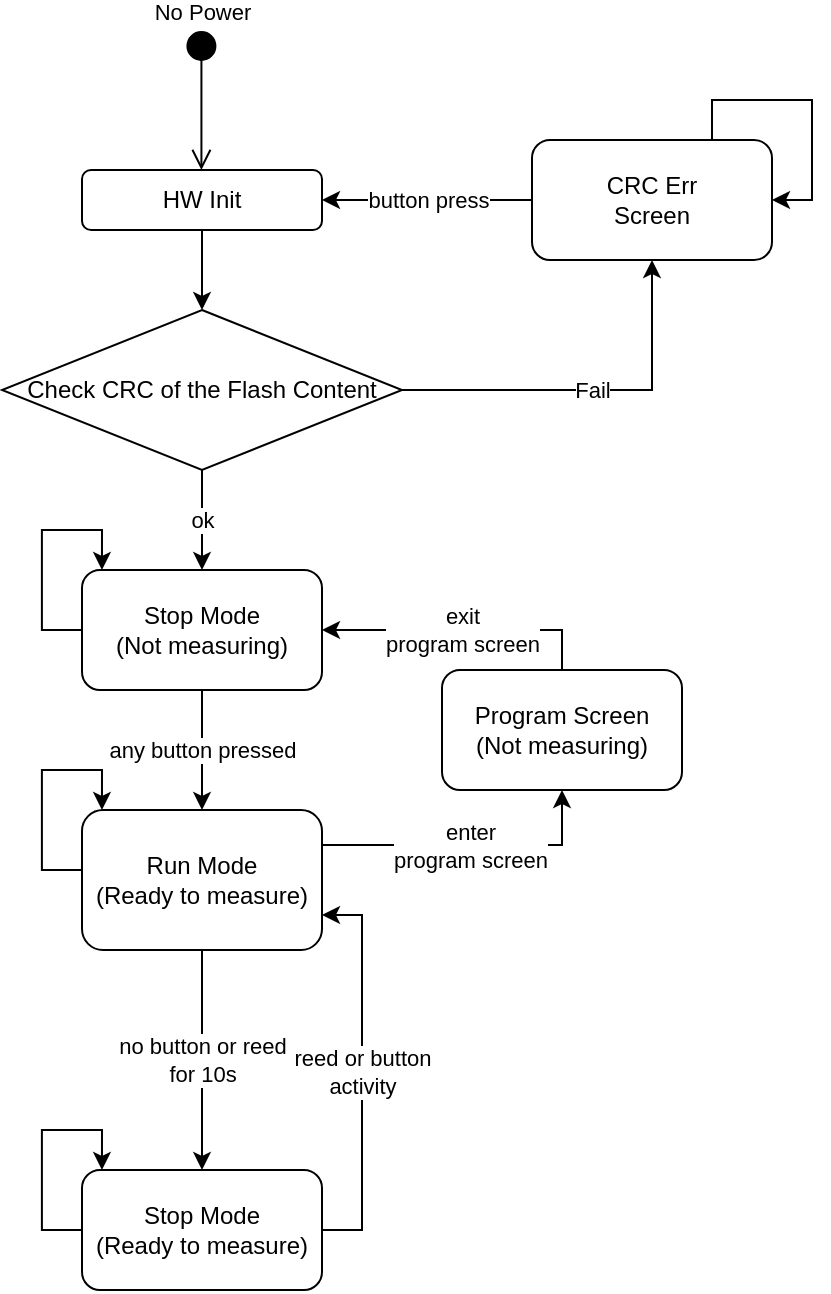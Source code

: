 <mxfile version="21.1.5" type="github">
  <diagram id="2lVPvYAt5jR7z7e0g14L" name="Page-1">
    <mxGraphModel dx="1762" dy="848" grid="1" gridSize="10" guides="1" tooltips="1" connect="1" arrows="1" fold="1" page="1" pageScale="1" pageWidth="850" pageHeight="1100" math="0" shadow="0">
      <root>
        <mxCell id="0" />
        <mxCell id="1" parent="0" />
        <mxCell id="LGQaKnVFktVXffgbWyPW-3" style="edgeStyle=orthogonalEdgeStyle;rounded=0;orthogonalLoop=1;jettySize=auto;html=1;entryX=0.5;entryY=0;entryDx=0;entryDy=0;" parent="1" source="atLUrV1GHqGAp-eZwnpk-1" target="atLUrV1GHqGAp-eZwnpk-2" edge="1">
          <mxGeometry relative="1" as="geometry" />
        </mxCell>
        <mxCell id="atLUrV1GHqGAp-eZwnpk-1" value="HW Init" style="rounded=1;whiteSpace=wrap;html=1;" parent="1" vertex="1">
          <mxGeometry x="140" y="140" width="120" height="30" as="geometry" />
        </mxCell>
        <mxCell id="ocq4hiyoIey7MnQaaA4S-4" value="ok" style="edgeStyle=orthogonalEdgeStyle;rounded=0;orthogonalLoop=1;jettySize=auto;html=1;exitX=0.5;exitY=1;exitDx=0;exitDy=0;entryX=0.5;entryY=0;entryDx=0;entryDy=0;" parent="1" source="atLUrV1GHqGAp-eZwnpk-2" target="ocq4hiyoIey7MnQaaA4S-2" edge="1">
          <mxGeometry relative="1" as="geometry" />
        </mxCell>
        <mxCell id="ocq4hiyoIey7MnQaaA4S-6" value="Fail" style="edgeStyle=orthogonalEdgeStyle;rounded=0;orthogonalLoop=1;jettySize=auto;html=1;exitX=1;exitY=0.5;exitDx=0;exitDy=0;entryX=0.5;entryY=1;entryDx=0;entryDy=0;" parent="1" source="atLUrV1GHqGAp-eZwnpk-2" target="ocq4hiyoIey7MnQaaA4S-1" edge="1">
          <mxGeometry relative="1" as="geometry" />
        </mxCell>
        <mxCell id="atLUrV1GHqGAp-eZwnpk-2" value="Check CRC of the Flash Content" style="rhombus;whiteSpace=wrap;html=1;" parent="1" vertex="1">
          <mxGeometry x="100" y="210" width="200" height="80" as="geometry" />
        </mxCell>
        <mxCell id="LGQaKnVFktVXffgbWyPW-9" value="" style="html=1;verticalAlign=bottom;startArrow=circle;startFill=1;endArrow=open;startSize=6;endSize=8;rounded=0;" parent="1" edge="1">
          <mxGeometry width="80" relative="1" as="geometry">
            <mxPoint x="199.71" y="70" as="sourcePoint" />
            <mxPoint x="199.71" y="140" as="targetPoint" />
          </mxGeometry>
        </mxCell>
        <mxCell id="_qDpWo0x83BWtvbT7pPs-1" value="No Power" style="edgeLabel;html=1;align=center;verticalAlign=middle;resizable=0;points=[];" vertex="1" connectable="0" parent="LGQaKnVFktVXffgbWyPW-9">
          <mxGeometry x="-0.841" y="-2" relative="1" as="geometry">
            <mxPoint x="2" y="-15" as="offset" />
          </mxGeometry>
        </mxCell>
        <mxCell id="ocq4hiyoIey7MnQaaA4S-10" value="button press&lt;br&gt;" style="edgeStyle=orthogonalEdgeStyle;rounded=0;orthogonalLoop=1;jettySize=auto;html=1;entryX=1;entryY=0.5;entryDx=0;entryDy=0;" parent="1" source="ocq4hiyoIey7MnQaaA4S-1" target="atLUrV1GHqGAp-eZwnpk-1" edge="1">
          <mxGeometry relative="1" as="geometry" />
        </mxCell>
        <mxCell id="ocq4hiyoIey7MnQaaA4S-1" value="CRC Err&lt;br&gt;Screen" style="rounded=1;whiteSpace=wrap;html=1;" parent="1" vertex="1">
          <mxGeometry x="365" y="125" width="120" height="60" as="geometry" />
        </mxCell>
        <mxCell id="_qDpWo0x83BWtvbT7pPs-3" value="any button pressed" style="edgeStyle=orthogonalEdgeStyle;rounded=0;orthogonalLoop=1;jettySize=auto;html=1;exitX=0.5;exitY=1;exitDx=0;exitDy=0;entryX=0.5;entryY=0;entryDx=0;entryDy=0;" edge="1" parent="1" source="ocq4hiyoIey7MnQaaA4S-2" target="_qDpWo0x83BWtvbT7pPs-2">
          <mxGeometry relative="1" as="geometry" />
        </mxCell>
        <mxCell id="ocq4hiyoIey7MnQaaA4S-2" value="Stop Mode&lt;br&gt;(Not measuring)" style="rounded=1;whiteSpace=wrap;html=1;" parent="1" vertex="1">
          <mxGeometry x="140" y="340" width="120" height="60" as="geometry" />
        </mxCell>
        <mxCell id="ocq4hiyoIey7MnQaaA4S-18" style="edgeStyle=orthogonalEdgeStyle;rounded=0;orthogonalLoop=1;jettySize=auto;html=1;exitX=0.75;exitY=0;exitDx=0;exitDy=0;entryX=1;entryY=0.5;entryDx=0;entryDy=0;" parent="1" source="ocq4hiyoIey7MnQaaA4S-1" target="ocq4hiyoIey7MnQaaA4S-1" edge="1">
          <mxGeometry relative="1" as="geometry" />
        </mxCell>
        <mxCell id="_qDpWo0x83BWtvbT7pPs-10" value="no button or reed&lt;br&gt;for 10s" style="edgeStyle=orthogonalEdgeStyle;rounded=0;orthogonalLoop=1;jettySize=auto;html=1;exitX=0.5;exitY=1;exitDx=0;exitDy=0;entryX=0.5;entryY=0;entryDx=0;entryDy=0;" edge="1" parent="1" source="_qDpWo0x83BWtvbT7pPs-2" target="_qDpWo0x83BWtvbT7pPs-9">
          <mxGeometry relative="1" as="geometry" />
        </mxCell>
        <mxCell id="_qDpWo0x83BWtvbT7pPs-23" value="enter&lt;br&gt;program screen" style="edgeStyle=orthogonalEdgeStyle;rounded=0;orthogonalLoop=1;jettySize=auto;html=1;exitX=1;exitY=0.25;exitDx=0;exitDy=0;entryX=0.5;entryY=1;entryDx=0;entryDy=0;" edge="1" parent="1" source="_qDpWo0x83BWtvbT7pPs-2" target="_qDpWo0x83BWtvbT7pPs-15">
          <mxGeometry relative="1" as="geometry" />
        </mxCell>
        <mxCell id="_qDpWo0x83BWtvbT7pPs-2" value="Run Mode&lt;br&gt;(Ready to measure)" style="rounded=1;whiteSpace=wrap;html=1;" vertex="1" parent="1">
          <mxGeometry x="140" y="460" width="120" height="70" as="geometry" />
        </mxCell>
        <mxCell id="_qDpWo0x83BWtvbT7pPs-7" value="" style="edgeStyle=orthogonalEdgeStyle;rounded=0;orthogonalLoop=1;jettySize=auto;html=1;exitX=0;exitY=0.5;exitDx=0;exitDy=0;entryX=0.083;entryY=0;entryDx=0;entryDy=0;entryPerimeter=0;" edge="1" parent="1">
          <mxGeometry relative="1" as="geometry">
            <mxPoint x="149.97" y="460" as="targetPoint" />
            <mxPoint x="139.97" y="490" as="sourcePoint" />
            <Array as="points">
              <mxPoint x="119.97" y="490" />
              <mxPoint x="119.97" y="440" />
              <mxPoint x="149.97" y="440" />
            </Array>
          </mxGeometry>
        </mxCell>
        <mxCell id="_qDpWo0x83BWtvbT7pPs-8" value="" style="edgeStyle=orthogonalEdgeStyle;rounded=0;orthogonalLoop=1;jettySize=auto;html=1;exitX=0;exitY=0.5;exitDx=0;exitDy=0;entryX=0.083;entryY=0;entryDx=0;entryDy=0;entryPerimeter=0;" edge="1" parent="1">
          <mxGeometry relative="1" as="geometry">
            <mxPoint x="149.97" y="340" as="targetPoint" />
            <mxPoint x="139.97" y="370" as="sourcePoint" />
            <Array as="points">
              <mxPoint x="119.97" y="370" />
              <mxPoint x="119.97" y="320" />
              <mxPoint x="149.97" y="320" />
            </Array>
          </mxGeometry>
        </mxCell>
        <mxCell id="_qDpWo0x83BWtvbT7pPs-17" value="reed or button&lt;br&gt;activity" style="edgeStyle=orthogonalEdgeStyle;rounded=0;orthogonalLoop=1;jettySize=auto;html=1;exitX=1;exitY=0.5;exitDx=0;exitDy=0;entryX=1;entryY=0.75;entryDx=0;entryDy=0;" edge="1" parent="1" source="_qDpWo0x83BWtvbT7pPs-9" target="_qDpWo0x83BWtvbT7pPs-2">
          <mxGeometry relative="1" as="geometry" />
        </mxCell>
        <mxCell id="_qDpWo0x83BWtvbT7pPs-9" value="Stop Mode&lt;br&gt;(Ready to measure)" style="rounded=1;whiteSpace=wrap;html=1;" vertex="1" parent="1">
          <mxGeometry x="140" y="640" width="120" height="60" as="geometry" />
        </mxCell>
        <mxCell id="_qDpWo0x83BWtvbT7pPs-19" value="exit&lt;br&gt;program screen" style="edgeStyle=orthogonalEdgeStyle;rounded=0;orthogonalLoop=1;jettySize=auto;html=1;exitX=0.5;exitY=0;exitDx=0;exitDy=0;entryX=1;entryY=0.5;entryDx=0;entryDy=0;" edge="1" parent="1" source="_qDpWo0x83BWtvbT7pPs-15" target="ocq4hiyoIey7MnQaaA4S-2">
          <mxGeometry relative="1" as="geometry" />
        </mxCell>
        <mxCell id="_qDpWo0x83BWtvbT7pPs-15" value="Program Screen&lt;br&gt;(Not measuring)" style="rounded=1;whiteSpace=wrap;html=1;" vertex="1" parent="1">
          <mxGeometry x="320" y="390" width="120" height="60" as="geometry" />
        </mxCell>
        <mxCell id="_qDpWo0x83BWtvbT7pPs-24" value="" style="edgeStyle=orthogonalEdgeStyle;rounded=0;orthogonalLoop=1;jettySize=auto;html=1;exitX=0;exitY=0.5;exitDx=0;exitDy=0;entryX=0.083;entryY=0;entryDx=0;entryDy=0;entryPerimeter=0;" edge="1" parent="1">
          <mxGeometry relative="1" as="geometry">
            <mxPoint x="149.97" y="640" as="targetPoint" />
            <mxPoint x="139.97" y="670" as="sourcePoint" />
            <Array as="points">
              <mxPoint x="119.97" y="670" />
              <mxPoint x="119.97" y="620" />
              <mxPoint x="149.97" y="620" />
            </Array>
          </mxGeometry>
        </mxCell>
      </root>
    </mxGraphModel>
  </diagram>
</mxfile>
